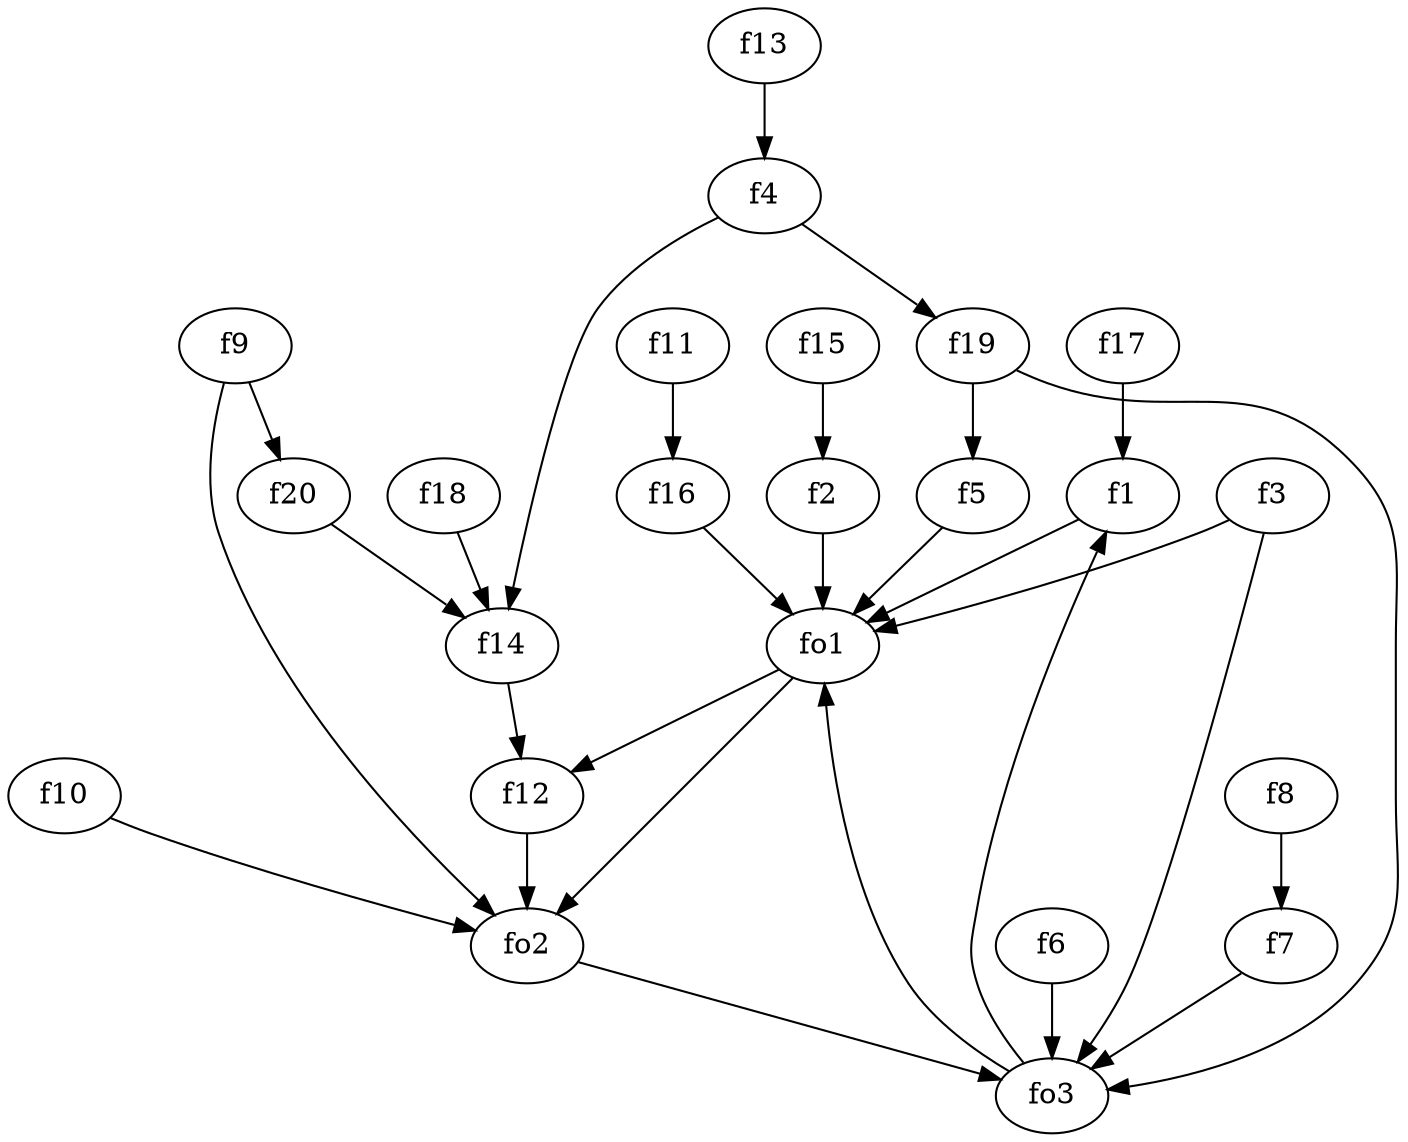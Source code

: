 strict digraph  {
f1;
f2;
f3;
f4;
f5;
f6;
f7;
f8;
f9;
f10;
f11;
f12;
f13;
f14;
f15;
f16;
f17;
f18;
f19;
f20;
fo1;
fo2;
fo3;
f1 -> fo1  [weight=2];
f2 -> fo1  [weight=2];
f3 -> fo1  [weight=2];
f3 -> fo3  [weight=2];
f4 -> f14  [weight=2];
f4 -> f19  [weight=2];
f5 -> fo1  [weight=2];
f6 -> fo3  [weight=2];
f7 -> fo3  [weight=2];
f8 -> f7  [weight=2];
f9 -> f20  [weight=2];
f9 -> fo2  [weight=2];
f10 -> fo2  [weight=2];
f11 -> f16  [weight=2];
f12 -> fo2  [weight=2];
f13 -> f4  [weight=2];
f14 -> f12  [weight=2];
f15 -> f2  [weight=2];
f16 -> fo1  [weight=2];
f17 -> f1  [weight=2];
f18 -> f14  [weight=2];
f19 -> fo3  [weight=2];
f19 -> f5  [weight=2];
f20 -> f14  [weight=2];
fo1 -> fo2  [weight=2];
fo1 -> f12  [weight=2];
fo2 -> fo3  [weight=2];
fo3 -> fo1  [weight=2];
fo3 -> f1  [weight=2];
}
